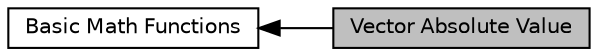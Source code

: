 digraph "Vector Absolute Value"
{
  edge [fontname="Helvetica",fontsize="10",labelfontname="Helvetica",labelfontsize="10"];
  node [fontname="Helvetica",fontsize="10",shape=box];
  rankdir=LR;
  Node1 [label="Vector Absolute Value",height=0.2,width=0.4,color="black", fillcolor="grey75", style="filled", fontcolor="black",tooltip=" "];
  Node2 [label="Basic Math Functions",height=0.2,width=0.4,color="black", fillcolor="white", style="filled",URL="$group__group_math.html",tooltip=" "];
  Node2->Node1 [shape=plaintext, dir="back", style="solid"];
}
